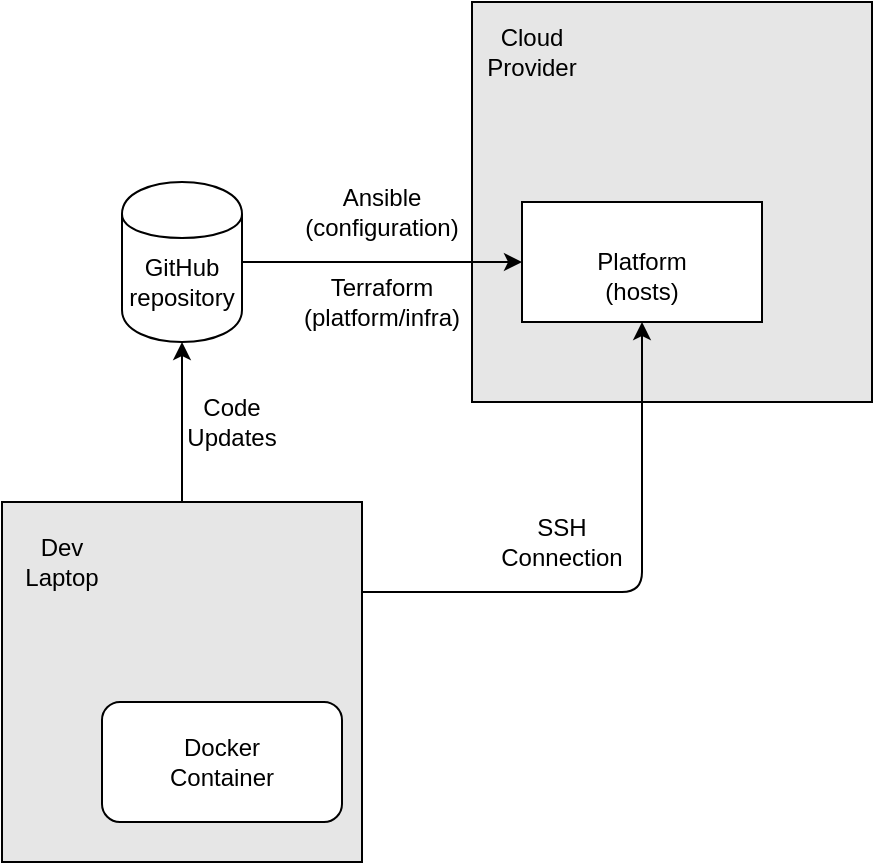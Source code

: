 <mxfile version="13.1.2" type="device"><diagram id="_HEFH-bd0GsPtghm1F2T" name="Page-1"><mxGraphModel dx="1439" dy="671" grid="1" gridSize="10" guides="1" tooltips="1" connect="1" arrows="1" fold="1" page="1" pageScale="1" pageWidth="850" pageHeight="1100" math="0" shadow="0"><root><mxCell id="0"/><mxCell id="1" parent="0"/><mxCell id="gB8fIhXxZSPDtbM3behu-21" value="" style="whiteSpace=wrap;html=1;aspect=fixed;fillColor=#E6E6E6;" vertex="1" parent="1"><mxGeometry x="215" y="210" width="200" height="200" as="geometry"/></mxCell><mxCell id="gB8fIhXxZSPDtbM3behu-1" value="" style="rounded=0;whiteSpace=wrap;html=1;" vertex="1" parent="1"><mxGeometry x="240" y="310" width="120" height="60" as="geometry"/></mxCell><mxCell id="gB8fIhXxZSPDtbM3behu-2" value="&lt;div&gt;&lt;br&gt;&lt;/div&gt;&lt;div&gt;Platform&lt;/div&gt;&lt;div&gt;(hosts)&lt;br&gt;&lt;/div&gt;" style="text;html=1;strokeColor=none;fillColor=none;align=center;verticalAlign=middle;whiteSpace=wrap;rounded=0;" vertex="1" parent="1"><mxGeometry x="250" y="320" width="100" height="40" as="geometry"/></mxCell><mxCell id="gB8fIhXxZSPDtbM3behu-4" value="" style="shape=cylinder;whiteSpace=wrap;html=1;boundedLbl=1;backgroundOutline=1;" vertex="1" parent="1"><mxGeometry x="40" y="300" width="60" height="80" as="geometry"/></mxCell><mxCell id="gB8fIhXxZSPDtbM3behu-5" value="" style="endArrow=classic;html=1;exitX=1;exitY=0.5;exitDx=0;exitDy=0;entryX=0;entryY=0.5;entryDx=0;entryDy=0;" edge="1" parent="1" source="gB8fIhXxZSPDtbM3behu-4" target="gB8fIhXxZSPDtbM3behu-1"><mxGeometry width="50" height="50" relative="1" as="geometry"><mxPoint x="250" y="370" as="sourcePoint"/><mxPoint x="300" y="320" as="targetPoint"/></mxGeometry></mxCell><mxCell id="gB8fIhXxZSPDtbM3behu-6" value="Ansible (configuration)" style="text;html=1;strokeColor=none;fillColor=none;align=center;verticalAlign=middle;whiteSpace=wrap;rounded=0;" vertex="1" parent="1"><mxGeometry x="110" y="300" width="120" height="30" as="geometry"/></mxCell><mxCell id="gB8fIhXxZSPDtbM3behu-7" value="&lt;div&gt;GitHub&lt;/div&gt;&lt;div&gt;repository&lt;/div&gt;" style="text;html=1;strokeColor=none;fillColor=none;align=center;verticalAlign=middle;whiteSpace=wrap;rounded=0;" vertex="1" parent="1"><mxGeometry x="25" y="320" width="90" height="60" as="geometry"/></mxCell><mxCell id="gB8fIhXxZSPDtbM3behu-8" value="Code Updates" style="text;html=1;strokeColor=none;fillColor=none;align=center;verticalAlign=middle;whiteSpace=wrap;rounded=0;" vertex="1" parent="1"><mxGeometry x="75" y="410" width="40" height="20" as="geometry"/></mxCell><mxCell id="gB8fIhXxZSPDtbM3behu-9" value="&lt;div&gt;Terraform &lt;br&gt;&lt;/div&gt;&lt;div&gt;(platform/infra)&lt;br&gt;&lt;/div&gt;" style="text;html=1;strokeColor=none;fillColor=none;align=center;verticalAlign=middle;whiteSpace=wrap;rounded=0;" vertex="1" parent="1"><mxGeometry x="125" y="340" width="90" height="40" as="geometry"/></mxCell><mxCell id="gB8fIhXxZSPDtbM3behu-12" value="" style="endArrow=classic;html=1;entryX=0.5;entryY=1;entryDx=0;entryDy=0;exitX=0.5;exitY=0;exitDx=0;exitDy=0;" edge="1" parent="1" source="gB8fIhXxZSPDtbM3behu-10" target="gB8fIhXxZSPDtbM3behu-7"><mxGeometry width="50" height="50" relative="1" as="geometry"><mxPoint x="250" y="370" as="sourcePoint"/><mxPoint x="300" y="320" as="targetPoint"/></mxGeometry></mxCell><mxCell id="gB8fIhXxZSPDtbM3behu-17" value="" style="group;fillColor=#E6E6E6;" vertex="1" connectable="0" parent="1"><mxGeometry x="-20" y="460" width="180" height="180" as="geometry"/></mxCell><mxCell id="gB8fIhXxZSPDtbM3behu-10" value="" style="whiteSpace=wrap;html=1;aspect=fixed;fillColor=#E6E6E6;" vertex="1" parent="gB8fIhXxZSPDtbM3behu-17"><mxGeometry width="180" height="180" as="geometry"/></mxCell><mxCell id="gB8fIhXxZSPDtbM3behu-11" value="Dev Laptop" style="text;html=1;strokeColor=none;fillColor=none;align=center;verticalAlign=middle;whiteSpace=wrap;rounded=0;" vertex="1" parent="gB8fIhXxZSPDtbM3behu-17"><mxGeometry x="10" y="20" width="40" height="20" as="geometry"/></mxCell><mxCell id="gB8fIhXxZSPDtbM3behu-14" value="" style="rounded=1;whiteSpace=wrap;html=1;" vertex="1" parent="gB8fIhXxZSPDtbM3behu-17"><mxGeometry x="50" y="100" width="120" height="60" as="geometry"/></mxCell><mxCell id="gB8fIhXxZSPDtbM3behu-15" value="&lt;div&gt;Docker &lt;br&gt;&lt;/div&gt;&lt;div&gt;Container&lt;br&gt;&lt;/div&gt;" style="text;html=1;strokeColor=none;fillColor=none;align=center;verticalAlign=middle;whiteSpace=wrap;rounded=0;" vertex="1" parent="gB8fIhXxZSPDtbM3behu-17"><mxGeometry x="90" y="120" width="40" height="20" as="geometry"/></mxCell><mxCell id="gB8fIhXxZSPDtbM3behu-19" value="" style="endArrow=classic;html=1;exitX=1;exitY=0.25;exitDx=0;exitDy=0;entryX=0.5;entryY=1;entryDx=0;entryDy=0;" edge="1" parent="1" source="gB8fIhXxZSPDtbM3behu-10" target="gB8fIhXxZSPDtbM3behu-1"><mxGeometry width="50" height="50" relative="1" as="geometry"><mxPoint x="170" y="520" as="sourcePoint"/><mxPoint x="280" y="440" as="targetPoint"/><Array as="points"><mxPoint x="300" y="505"/></Array></mxGeometry></mxCell><mxCell id="gB8fIhXxZSPDtbM3behu-20" value="SSH Connection" style="text;html=1;strokeColor=none;fillColor=none;align=center;verticalAlign=middle;whiteSpace=wrap;rounded=0;" vertex="1" parent="1"><mxGeometry x="240" y="470" width="40" height="20" as="geometry"/></mxCell><mxCell id="gB8fIhXxZSPDtbM3behu-22" value="&lt;div&gt;Cloud &lt;br&gt;&lt;/div&gt;&lt;div&gt;Provider&lt;br&gt;&lt;/div&gt;" style="text;html=1;strokeColor=none;fillColor=none;align=center;verticalAlign=middle;whiteSpace=wrap;rounded=0;" vertex="1" parent="1"><mxGeometry x="190" y="210" width="110" height="50" as="geometry"/></mxCell></root></mxGraphModel></diagram></mxfile>